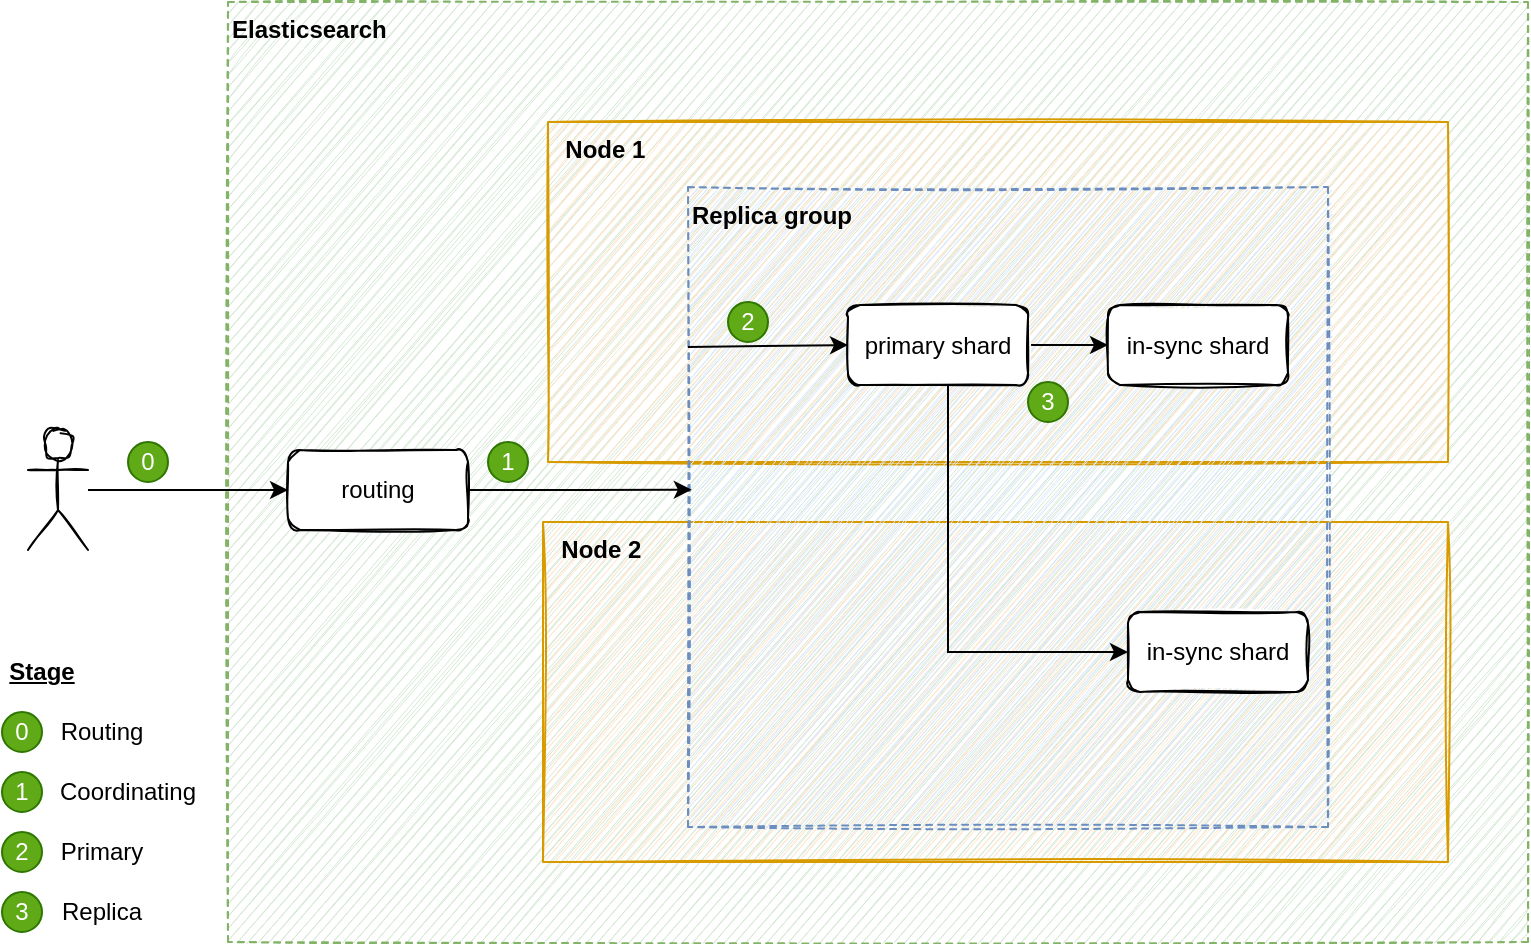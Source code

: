 <mxfile version="14.6.13" type="device"><diagram id="l6UevT3_pMoV47CajTcH" name="Page-1"><mxGraphModel dx="1086" dy="806" grid="1" gridSize="10" guides="1" tooltips="1" connect="1" arrows="1" fold="1" page="1" pageScale="1" pageWidth="1100" pageHeight="850" math="0" shadow="0"><root><mxCell id="0"/><mxCell id="1" parent="0"/><mxCell id="hUEa8mxVyMSObnJFZ3Nv-16" value="&lt;b&gt;Elasticsearch&lt;/b&gt;" style="rounded=0;whiteSpace=wrap;html=1;sketch=1;dashed=1;horizontal=1;verticalAlign=top;align=left;fillColor=#d5e8d4;strokeColor=#82b366;" vertex="1" parent="1"><mxGeometry x="240" y="100" width="650" height="470" as="geometry"/></mxCell><mxCell id="hUEa8mxVyMSObnJFZ3Nv-7" value="&lt;b&gt;&amp;nbsp; Node 2&lt;/b&gt;" style="rounded=0;whiteSpace=wrap;html=1;sketch=1;verticalAlign=top;fillColor=#ffe6cc;strokeColor=#d79b00;align=left;" vertex="1" parent="1"><mxGeometry x="397.5" y="360" width="452.5" height="170" as="geometry"/></mxCell><mxCell id="hUEa8mxVyMSObnJFZ3Nv-6" value="&lt;b&gt;&amp;nbsp; Node 1&lt;/b&gt;" style="rounded=0;whiteSpace=wrap;html=1;sketch=1;verticalAlign=top;fillColor=#ffe6cc;strokeColor=#d79b00;align=left;" vertex="1" parent="1"><mxGeometry x="400" y="160" width="450" height="170" as="geometry"/></mxCell><mxCell id="hUEa8mxVyMSObnJFZ3Nv-18" value="&lt;b&gt;Replica group&lt;/b&gt;" style="whiteSpace=wrap;html=1;aspect=fixed;dashed=1;labelBackgroundColor=none;sketch=1;align=left;fillColor=#dae8fc;strokeColor=#6c8ebf;verticalAlign=top;" vertex="1" parent="1"><mxGeometry x="470" y="192.5" width="320" height="320" as="geometry"/></mxCell><mxCell id="hUEa8mxVyMSObnJFZ3Nv-29" style="edgeStyle=orthogonalEdgeStyle;rounded=0;orthogonalLoop=1;jettySize=auto;html=1;entryX=0;entryY=0.5;entryDx=0;entryDy=0;" edge="1" parent="1" source="hUEa8mxVyMSObnJFZ3Nv-1" target="hUEa8mxVyMSObnJFZ3Nv-2"><mxGeometry relative="1" as="geometry"/></mxCell><mxCell id="hUEa8mxVyMSObnJFZ3Nv-1" value="" style="shape=umlActor;verticalLabelPosition=bottom;verticalAlign=top;html=1;outlineConnect=0;sketch=1;" vertex="1" parent="1"><mxGeometry x="140" y="314" width="30" height="60" as="geometry"/></mxCell><mxCell id="hUEa8mxVyMSObnJFZ3Nv-24" style="edgeStyle=orthogonalEdgeStyle;rounded=0;orthogonalLoop=1;jettySize=auto;html=1;entryX=0.006;entryY=0.473;entryDx=0;entryDy=0;entryPerimeter=0;" edge="1" parent="1" source="hUEa8mxVyMSObnJFZ3Nv-2" target="hUEa8mxVyMSObnJFZ3Nv-18"><mxGeometry relative="1" as="geometry"/></mxCell><mxCell id="hUEa8mxVyMSObnJFZ3Nv-2" value="routing" style="rounded=1;whiteSpace=wrap;html=1;sketch=1;" vertex="1" parent="1"><mxGeometry x="270" y="324" width="90" height="40" as="geometry"/></mxCell><mxCell id="hUEa8mxVyMSObnJFZ3Nv-14" style="edgeStyle=orthogonalEdgeStyle;rounded=0;orthogonalLoop=1;jettySize=auto;html=1;" edge="1" parent="1" source="hUEa8mxVyMSObnJFZ3Nv-8" target="hUEa8mxVyMSObnJFZ3Nv-9"><mxGeometry relative="1" as="geometry"/></mxCell><mxCell id="hUEa8mxVyMSObnJFZ3Nv-15" style="edgeStyle=orthogonalEdgeStyle;rounded=0;orthogonalLoop=1;jettySize=auto;html=1;entryX=0;entryY=0.5;entryDx=0;entryDy=0;" edge="1" parent="1" source="hUEa8mxVyMSObnJFZ3Nv-8" target="hUEa8mxVyMSObnJFZ3Nv-11"><mxGeometry relative="1" as="geometry"><Array as="points"><mxPoint x="600" y="425"/></Array></mxGeometry></mxCell><mxCell id="hUEa8mxVyMSObnJFZ3Nv-8" value="primary shard" style="rounded=1;whiteSpace=wrap;html=1;sketch=1;" vertex="1" parent="1"><mxGeometry x="550" y="251.5" width="90" height="40" as="geometry"/></mxCell><mxCell id="hUEa8mxVyMSObnJFZ3Nv-9" value="in-sync shard" style="rounded=1;whiteSpace=wrap;html=1;sketch=1;" vertex="1" parent="1"><mxGeometry x="680" y="251.5" width="90" height="40" as="geometry"/></mxCell><mxCell id="hUEa8mxVyMSObnJFZ3Nv-11" value="in-sync shard" style="rounded=1;whiteSpace=wrap;html=1;sketch=1;" vertex="1" parent="1"><mxGeometry x="690" y="405" width="90" height="40" as="geometry"/></mxCell><mxCell id="hUEa8mxVyMSObnJFZ3Nv-20" value="" style="endArrow=classic;html=1;entryX=0;entryY=0.5;entryDx=0;entryDy=0;exitX=0;exitY=0.25;exitDx=0;exitDy=0;" edge="1" parent="1" source="hUEa8mxVyMSObnJFZ3Nv-18" target="hUEa8mxVyMSObnJFZ3Nv-8"><mxGeometry width="50" height="50" relative="1" as="geometry"><mxPoint x="520" y="440" as="sourcePoint"/><mxPoint x="570" y="390" as="targetPoint"/></mxGeometry></mxCell><mxCell id="hUEa8mxVyMSObnJFZ3Nv-31" value="0" style="ellipse;whiteSpace=wrap;html=1;aspect=fixed;labelBackgroundColor=none;sketch=0;fillColor=#60a917;align=center;strokeColor=#2D7600;fontColor=#ffffff;" vertex="1" parent="1"><mxGeometry x="190" y="320" width="20" height="20" as="geometry"/></mxCell><mxCell id="hUEa8mxVyMSObnJFZ3Nv-32" value="1" style="ellipse;whiteSpace=wrap;html=1;aspect=fixed;labelBackgroundColor=none;sketch=0;fillColor=#60a917;align=center;strokeColor=#2D7600;fontColor=#ffffff;" vertex="1" parent="1"><mxGeometry x="370" y="320" width="20" height="20" as="geometry"/></mxCell><mxCell id="hUEa8mxVyMSObnJFZ3Nv-33" value="2" style="ellipse;whiteSpace=wrap;html=1;aspect=fixed;labelBackgroundColor=none;sketch=0;fillColor=#60a917;align=center;strokeColor=#2D7600;fontColor=#ffffff;" vertex="1" parent="1"><mxGeometry x="490" y="250" width="20" height="20" as="geometry"/></mxCell><mxCell id="hUEa8mxVyMSObnJFZ3Nv-34" value="3" style="ellipse;whiteSpace=wrap;html=1;aspect=fixed;labelBackgroundColor=none;sketch=0;fillColor=#60a917;align=center;strokeColor=#2D7600;fontColor=#ffffff;" vertex="1" parent="1"><mxGeometry x="640" y="290" width="20" height="20" as="geometry"/></mxCell><mxCell id="hUEa8mxVyMSObnJFZ3Nv-60" value="" style="group" vertex="1" connectable="0" parent="1"><mxGeometry x="127" y="455" width="83" height="110" as="geometry"/></mxCell><mxCell id="hUEa8mxVyMSObnJFZ3Nv-36" value="0" style="ellipse;whiteSpace=wrap;html=1;aspect=fixed;labelBackgroundColor=none;sketch=0;fillColor=#60a917;align=center;strokeColor=#2D7600;fontColor=#ffffff;" vertex="1" parent="hUEa8mxVyMSObnJFZ3Nv-60"><mxGeometry width="20" height="20" as="geometry"/></mxCell><mxCell id="hUEa8mxVyMSObnJFZ3Nv-37" value="1" style="ellipse;whiteSpace=wrap;html=1;aspect=fixed;labelBackgroundColor=none;sketch=0;fillColor=#60a917;align=center;strokeColor=#2D7600;fontColor=#ffffff;" vertex="1" parent="hUEa8mxVyMSObnJFZ3Nv-60"><mxGeometry y="30" width="20" height="20" as="geometry"/></mxCell><mxCell id="hUEa8mxVyMSObnJFZ3Nv-38" value="2" style="ellipse;whiteSpace=wrap;html=1;aspect=fixed;labelBackgroundColor=none;sketch=0;fillColor=#60a917;align=center;strokeColor=#2D7600;fontColor=#ffffff;" vertex="1" parent="hUEa8mxVyMSObnJFZ3Nv-60"><mxGeometry y="60" width="20" height="20" as="geometry"/></mxCell><mxCell id="hUEa8mxVyMSObnJFZ3Nv-39" value="3" style="ellipse;whiteSpace=wrap;html=1;aspect=fixed;labelBackgroundColor=none;sketch=0;fillColor=#60a917;align=center;strokeColor=#2D7600;fontColor=#ffffff;" vertex="1" parent="hUEa8mxVyMSObnJFZ3Nv-60"><mxGeometry y="90" width="20" height="20" as="geometry"/></mxCell><mxCell id="hUEa8mxVyMSObnJFZ3Nv-56" value="Coordinating" style="text;html=1;strokeColor=none;fillColor=none;align=center;verticalAlign=middle;whiteSpace=wrap;rounded=0;labelBackgroundColor=none;sketch=0;" vertex="1" parent="hUEa8mxVyMSObnJFZ3Nv-60"><mxGeometry x="43" y="30" width="40" height="20" as="geometry"/></mxCell><mxCell id="hUEa8mxVyMSObnJFZ3Nv-57" value="Routing" style="text;html=1;strokeColor=none;fillColor=none;align=center;verticalAlign=middle;whiteSpace=wrap;rounded=0;labelBackgroundColor=none;sketch=0;" vertex="1" parent="hUEa8mxVyMSObnJFZ3Nv-60"><mxGeometry x="30" width="40" height="20" as="geometry"/></mxCell><mxCell id="hUEa8mxVyMSObnJFZ3Nv-58" value="Primary" style="text;html=1;strokeColor=none;fillColor=none;align=center;verticalAlign=middle;whiteSpace=wrap;rounded=0;labelBackgroundColor=none;sketch=0;" vertex="1" parent="hUEa8mxVyMSObnJFZ3Nv-60"><mxGeometry x="30" y="60" width="40" height="20" as="geometry"/></mxCell><mxCell id="hUEa8mxVyMSObnJFZ3Nv-59" value="Replica" style="text;html=1;strokeColor=none;fillColor=none;align=center;verticalAlign=middle;whiteSpace=wrap;rounded=0;labelBackgroundColor=none;sketch=0;" vertex="1" parent="hUEa8mxVyMSObnJFZ3Nv-60"><mxGeometry x="30" y="90" width="40" height="20" as="geometry"/></mxCell><mxCell id="hUEa8mxVyMSObnJFZ3Nv-61" value="&lt;u&gt;&lt;b&gt;Stage&lt;/b&gt;&lt;/u&gt;" style="text;html=1;strokeColor=none;fillColor=none;align=center;verticalAlign=middle;whiteSpace=wrap;rounded=0;labelBackgroundColor=none;sketch=0;" vertex="1" parent="1"><mxGeometry x="127" y="425" width="40" height="20" as="geometry"/></mxCell></root></mxGraphModel></diagram></mxfile>